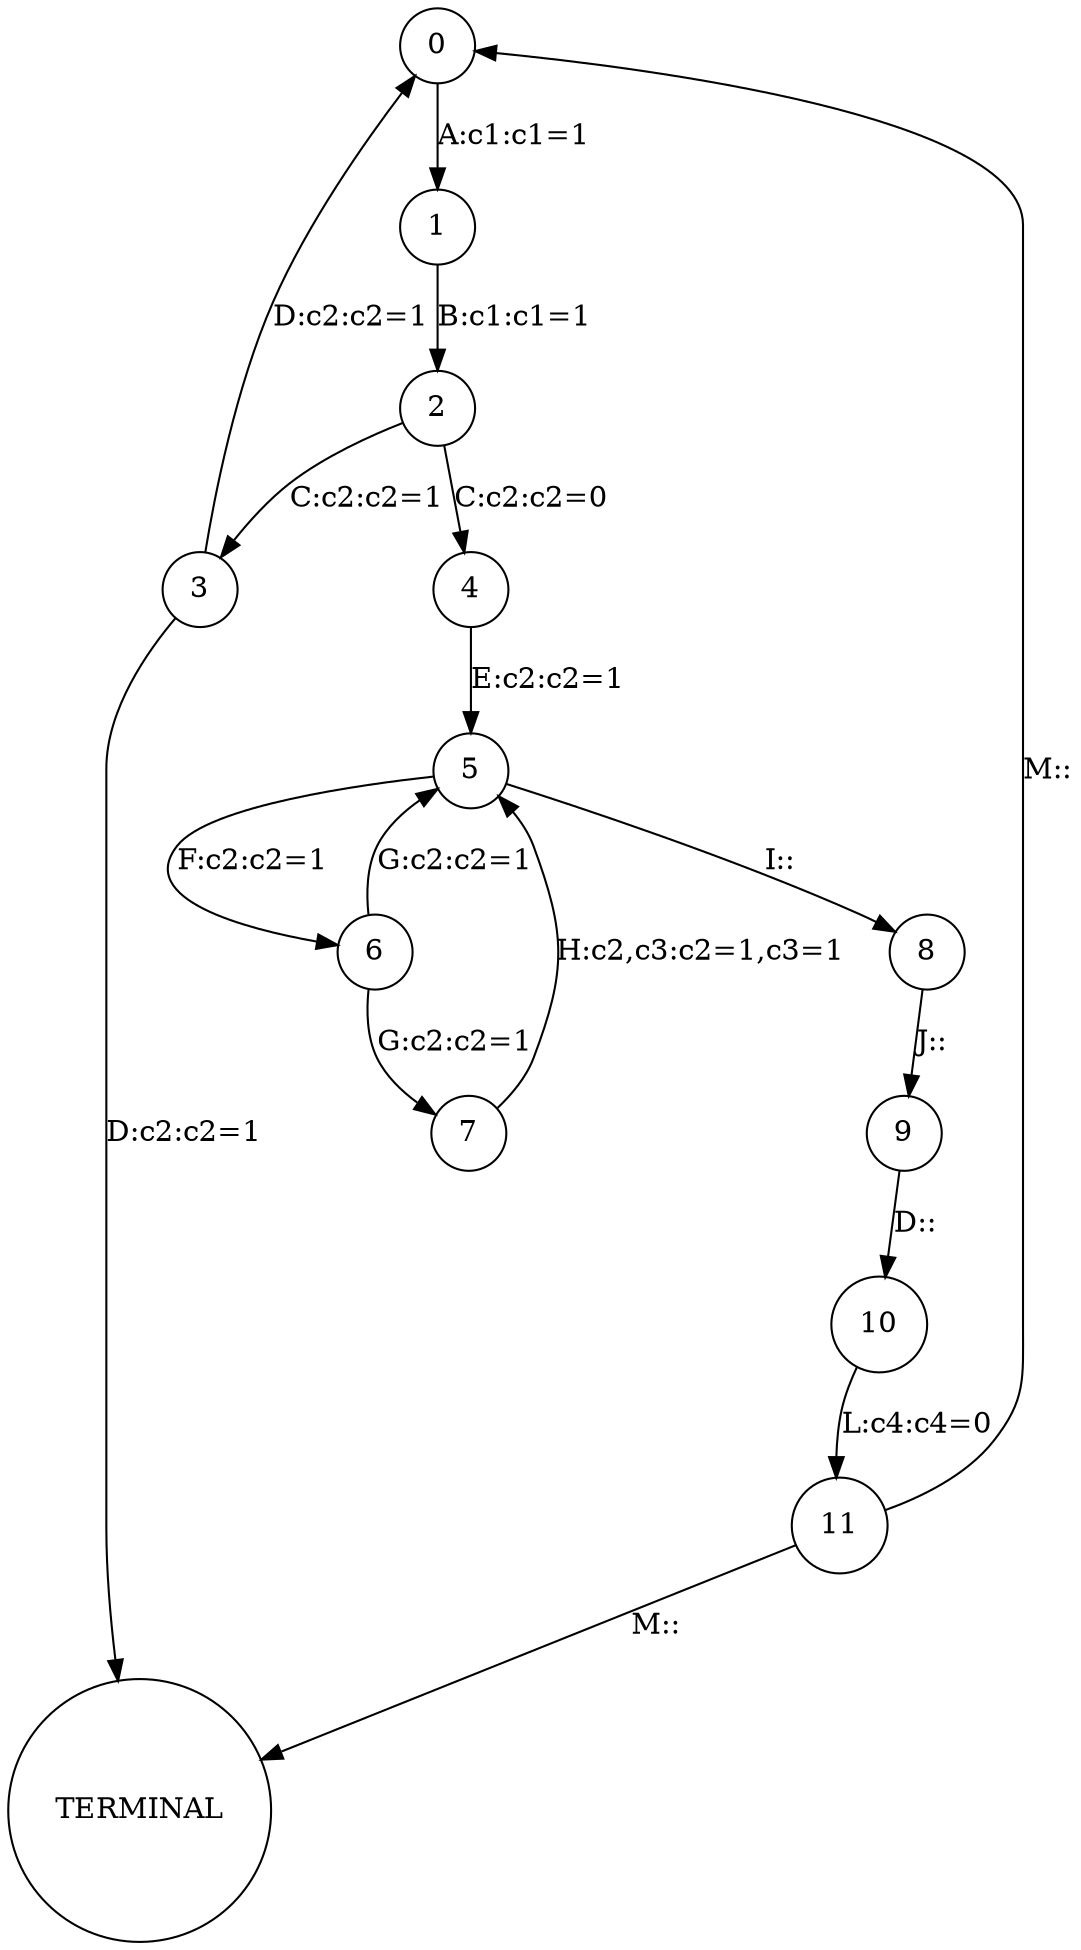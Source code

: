 strict digraph  {
0 [label=0, attr="{}", shape=circle];
1 [label=1, attr="{}", shape=circle];
2 [label=2, attr="{}", shape=circle];
3 [label=3, attr="{}", shape=circle];
4 [label=4, attr="{}", shape=circle];
5 [label=5, attr="{}", shape=circle];
6 [label=6, attr="{}", shape=circle];
7 [label=7, attr="{}", shape=circle];
8 [label=8, attr="{}", shape=circle];
9 [label=9, attr="{}", shape=circle];
10 [label=10, attr="{}", shape=circle];
11 [label=11, attr="{}", shape=circle];
TERMINAL [label=TERMINAL, attr="{}", shape=circle];
0 -> 1  [label="A:c1:c1=1", prob=1];
1 -> 2  [label="B:c1:c1=1", prob=1];
2 -> 3  [label="C:c2:c2=1", prob="0.5"];
2 -> 4  [label="C:c2:c2=0", prob="0.5"];
3 -> TERMINAL  [label="D:c2:c2=1", prob="0.9"];
3 -> 0  [label="D:c2:c2=1", prob="0.1"];
4 -> 5  [label="E:c2:c2=1", prob=1];
5 -> 6  [label="F:c2:c2=1", prob="0.2"];
5 -> 8  [label="I::", prob="0.8"];
6 -> 5  [label="G:c2:c2=1", prob="0.5"];
6 -> 7  [label="G:c2:c2=1", prob="0.5"];
7 -> 5  [label="H:c2,c3:c2=1,c3=1", prob=1];
8 -> 9  [label="J::", prob=1];
9 -> 10  [label="D::", prob=1];
10 -> 11  [label="L:c4:c4=0", prob="0.5"];
11 -> 0  [label="M::", prob="0.1"];
11 -> TERMINAL  [label="M::", prob="0.9"];
}
